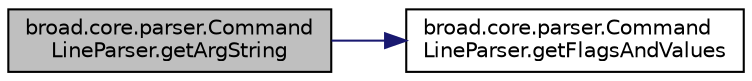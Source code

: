 digraph "broad.core.parser.CommandLineParser.getArgString"
{
  edge [fontname="Helvetica",fontsize="10",labelfontname="Helvetica",labelfontsize="10"];
  node [fontname="Helvetica",fontsize="10",shape=record];
  rankdir="LR";
  Node1 [label="broad.core.parser.Command\lLineParser.getArgString",height=0.2,width=0.4,color="black", fillcolor="grey75", style="filled" fontcolor="black"];
  Node1 -> Node2 [color="midnightblue",fontsize="10",style="solid",fontname="Helvetica"];
  Node2 [label="broad.core.parser.Command\lLineParser.getFlagsAndValues",height=0.2,width=0.4,color="black", fillcolor="white", style="filled",URL="$classbroad_1_1core_1_1parser_1_1_command_line_parser.html#af4f549277703f59966280847ebb07660"];
}
